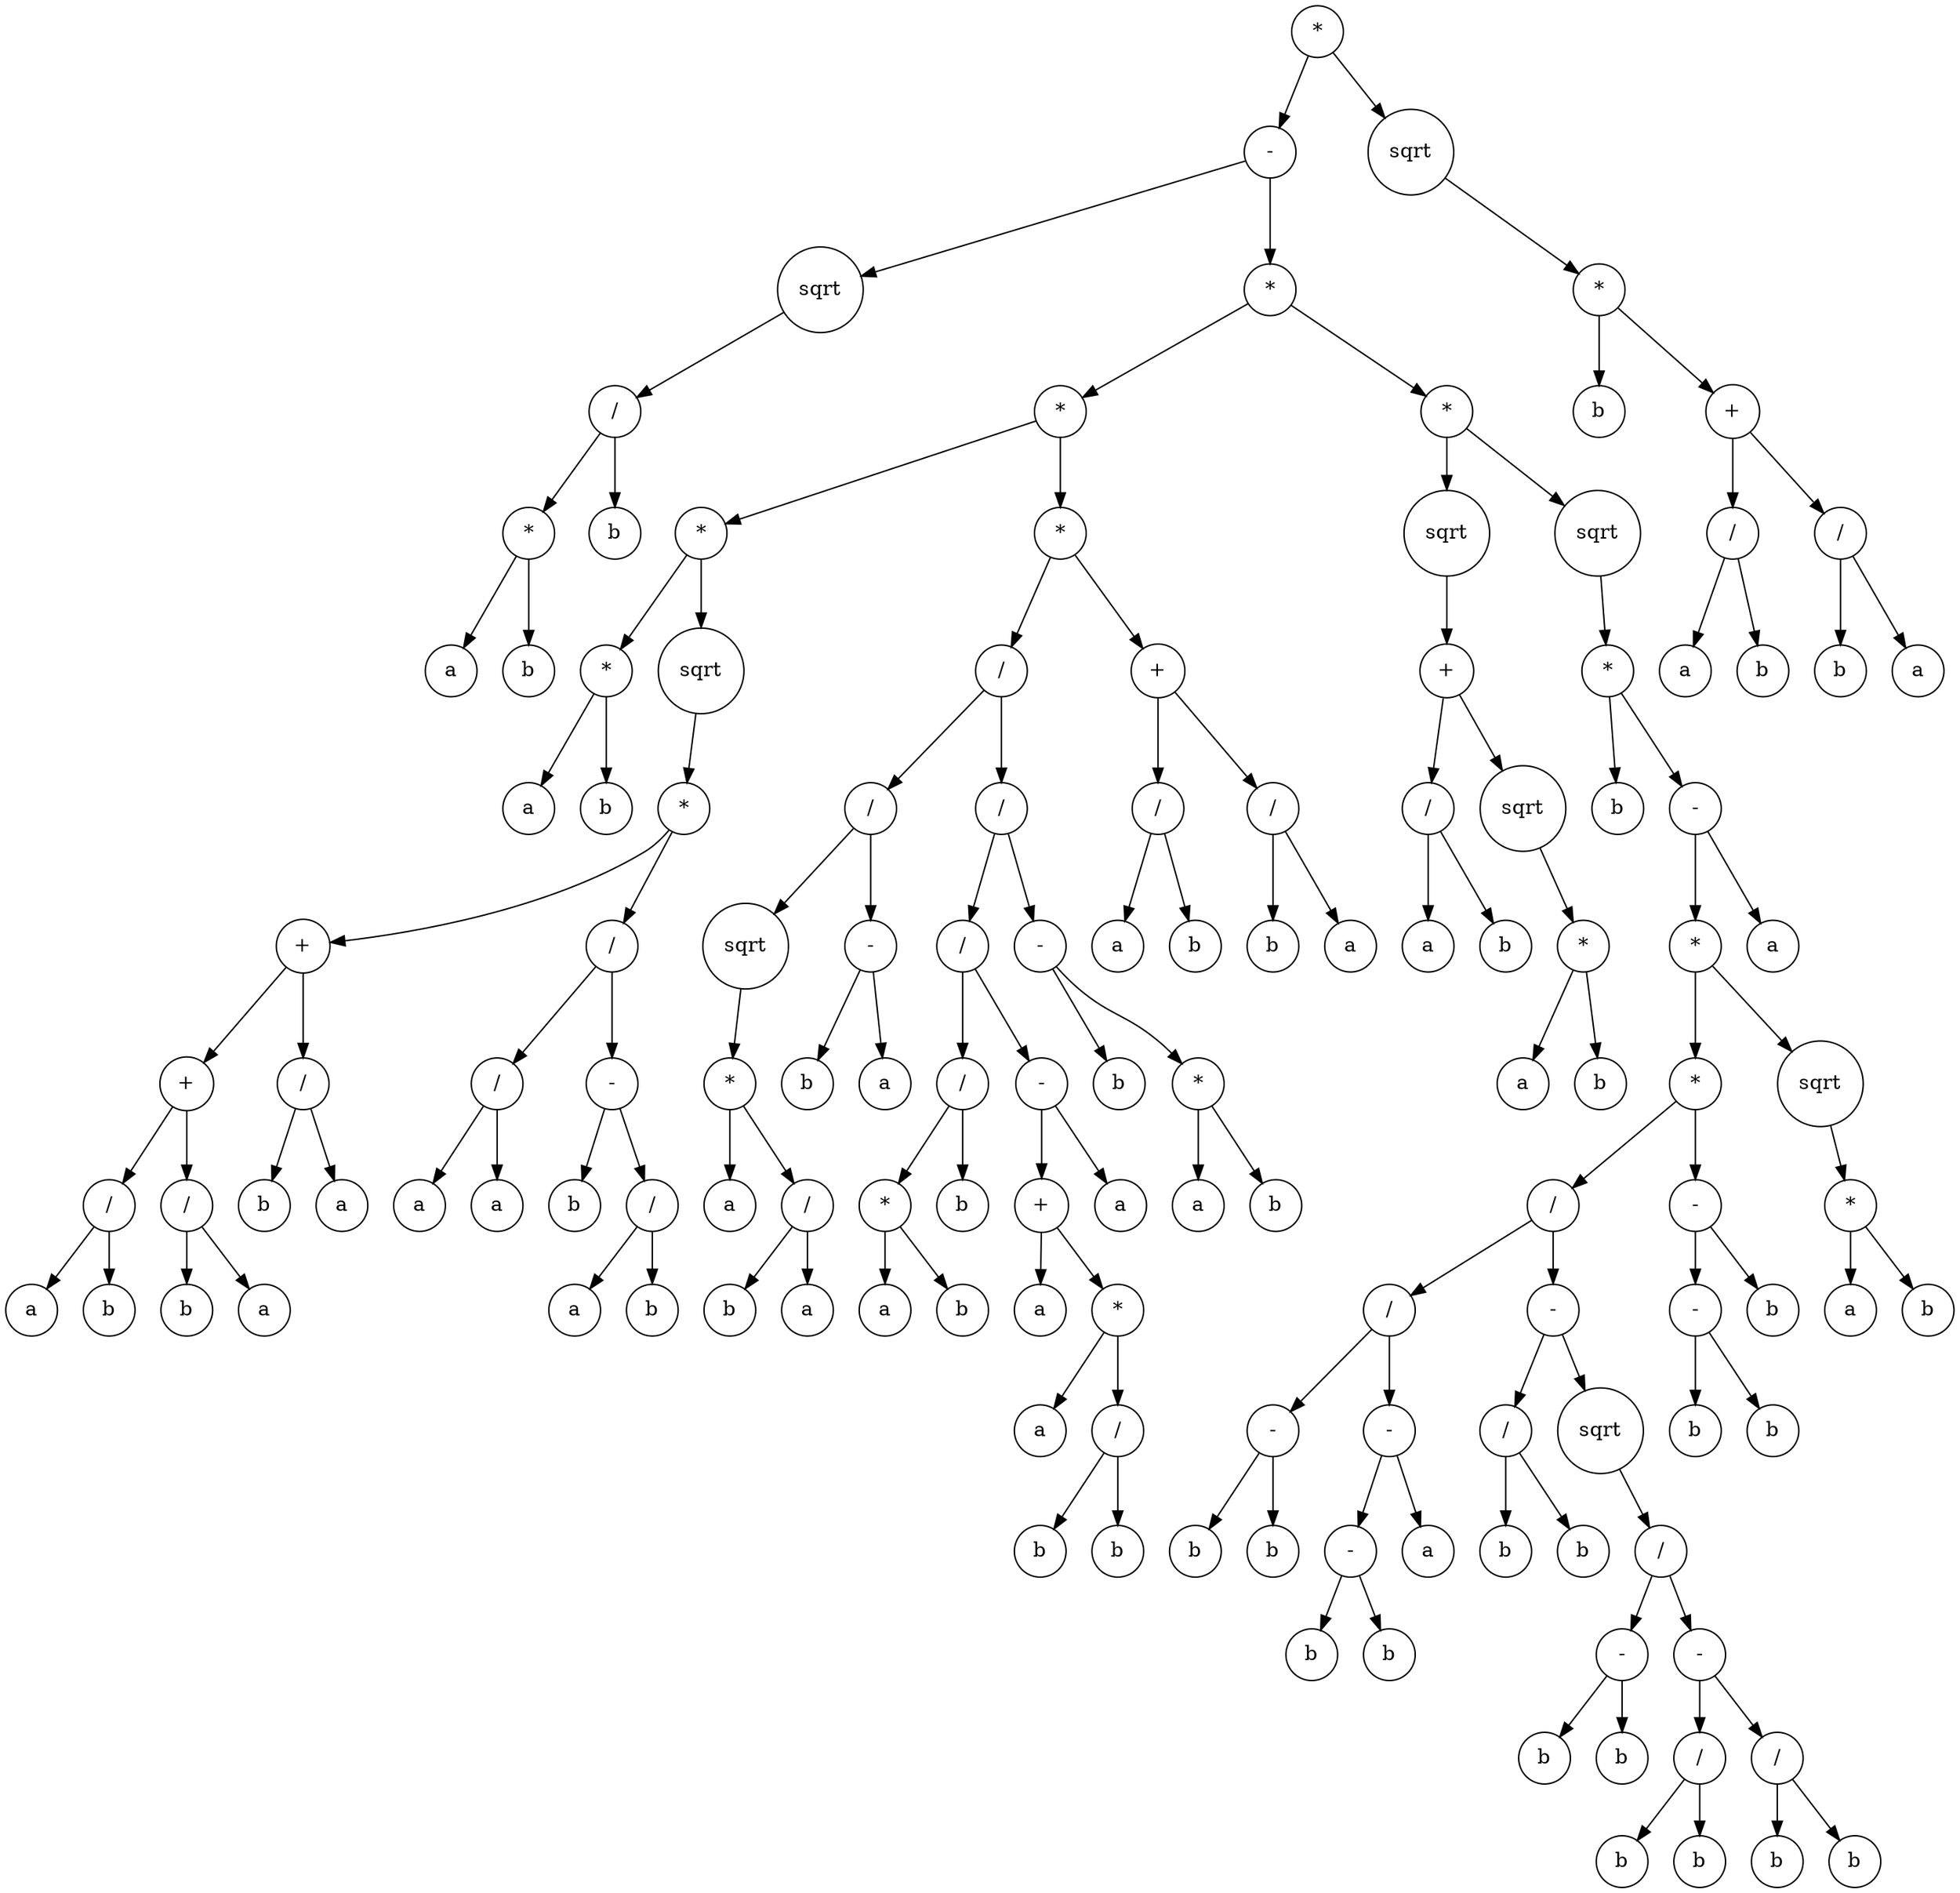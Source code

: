 digraph g {
graph [ordering=out];
node [shape=circle];
n[label = "*"];
n0[label = "-"];
n00[label = "sqrt"];
n000[label = "/"];
n0000[label = "*"];
n00000[label = "a"];
n0000 -> n00000;
n00001[label = "b"];
n0000 -> n00001;
n000 -> n0000;
n0001[label = "b"];
n000 -> n0001;
n00 -> n000;
n0 -> n00;
n01[label = "*"];
n010[label = "*"];
n0100[label = "*"];
n01000[label = "*"];
n010000[label = "a"];
n01000 -> n010000;
n010001[label = "b"];
n01000 -> n010001;
n0100 -> n01000;
n01001[label = "sqrt"];
n010010[label = "*"];
n0100100[label = "+"];
n01001000[label = "+"];
n010010000[label = "/"];
n0100100000[label = "a"];
n010010000 -> n0100100000;
n0100100001[label = "b"];
n010010000 -> n0100100001;
n01001000 -> n010010000;
n010010001[label = "/"];
n0100100010[label = "b"];
n010010001 -> n0100100010;
n0100100011[label = "a"];
n010010001 -> n0100100011;
n01001000 -> n010010001;
n0100100 -> n01001000;
n01001001[label = "/"];
n010010010[label = "b"];
n01001001 -> n010010010;
n010010011[label = "a"];
n01001001 -> n010010011;
n0100100 -> n01001001;
n010010 -> n0100100;
n0100101[label = "/"];
n01001010[label = "/"];
n010010100[label = "a"];
n01001010 -> n010010100;
n010010101[label = "a"];
n01001010 -> n010010101;
n0100101 -> n01001010;
n01001011[label = "-"];
n010010110[label = "b"];
n01001011 -> n010010110;
n010010111[label = "/"];
n0100101110[label = "a"];
n010010111 -> n0100101110;
n0100101111[label = "b"];
n010010111 -> n0100101111;
n01001011 -> n010010111;
n0100101 -> n01001011;
n010010 -> n0100101;
n01001 -> n010010;
n0100 -> n01001;
n010 -> n0100;
n0101[label = "*"];
n01010[label = "/"];
n010100[label = "/"];
n0101000[label = "sqrt"];
n01010000[label = "*"];
n010100000[label = "a"];
n01010000 -> n010100000;
n010100001[label = "/"];
n0101000010[label = "b"];
n010100001 -> n0101000010;
n0101000011[label = "a"];
n010100001 -> n0101000011;
n01010000 -> n010100001;
n0101000 -> n01010000;
n010100 -> n0101000;
n0101001[label = "-"];
n01010010[label = "b"];
n0101001 -> n01010010;
n01010011[label = "a"];
n0101001 -> n01010011;
n010100 -> n0101001;
n01010 -> n010100;
n010101[label = "/"];
n0101010[label = "/"];
n01010100[label = "/"];
n010101000[label = "*"];
n0101010000[label = "a"];
n010101000 -> n0101010000;
n0101010001[label = "b"];
n010101000 -> n0101010001;
n01010100 -> n010101000;
n010101001[label = "b"];
n01010100 -> n010101001;
n0101010 -> n01010100;
n01010101[label = "-"];
n010101010[label = "+"];
n0101010100[label = "a"];
n010101010 -> n0101010100;
n0101010101[label = "*"];
n01010101010[label = "a"];
n0101010101 -> n01010101010;
n01010101011[label = "/"];
n010101010110[label = "b"];
n01010101011 -> n010101010110;
n010101010111[label = "b"];
n01010101011 -> n010101010111;
n0101010101 -> n01010101011;
n010101010 -> n0101010101;
n01010101 -> n010101010;
n010101011[label = "a"];
n01010101 -> n010101011;
n0101010 -> n01010101;
n010101 -> n0101010;
n0101011[label = "-"];
n01010110[label = "b"];
n0101011 -> n01010110;
n01010111[label = "*"];
n010101110[label = "a"];
n01010111 -> n010101110;
n010101111[label = "b"];
n01010111 -> n010101111;
n0101011 -> n01010111;
n010101 -> n0101011;
n01010 -> n010101;
n0101 -> n01010;
n01011[label = "+"];
n010110[label = "/"];
n0101100[label = "a"];
n010110 -> n0101100;
n0101101[label = "b"];
n010110 -> n0101101;
n01011 -> n010110;
n010111[label = "/"];
n0101110[label = "b"];
n010111 -> n0101110;
n0101111[label = "a"];
n010111 -> n0101111;
n01011 -> n010111;
n0101 -> n01011;
n010 -> n0101;
n01 -> n010;
n011[label = "*"];
n0110[label = "sqrt"];
n01100[label = "+"];
n011000[label = "/"];
n0110000[label = "a"];
n011000 -> n0110000;
n0110001[label = "b"];
n011000 -> n0110001;
n01100 -> n011000;
n011001[label = "sqrt"];
n0110010[label = "*"];
n01100100[label = "a"];
n0110010 -> n01100100;
n01100101[label = "b"];
n0110010 -> n01100101;
n011001 -> n0110010;
n01100 -> n011001;
n0110 -> n01100;
n011 -> n0110;
n0111[label = "sqrt"];
n01110[label = "*"];
n011100[label = "b"];
n01110 -> n011100;
n011101[label = "-"];
n0111010[label = "*"];
n01110100[label = "*"];
n011101000[label = "/"];
n0111010000[label = "/"];
n01110100000[label = "-"];
n011101000000[label = "b"];
n01110100000 -> n011101000000;
n011101000001[label = "b"];
n01110100000 -> n011101000001;
n0111010000 -> n01110100000;
n01110100001[label = "-"];
n011101000010[label = "-"];
n0111010000100[label = "b"];
n011101000010 -> n0111010000100;
n0111010000101[label = "b"];
n011101000010 -> n0111010000101;
n01110100001 -> n011101000010;
n011101000011[label = "a"];
n01110100001 -> n011101000011;
n0111010000 -> n01110100001;
n011101000 -> n0111010000;
n0111010001[label = "-"];
n01110100010[label = "/"];
n011101000100[label = "b"];
n01110100010 -> n011101000100;
n011101000101[label = "b"];
n01110100010 -> n011101000101;
n0111010001 -> n01110100010;
n01110100011[label = "sqrt"];
n011101000110[label = "/"];
n0111010001100[label = "-"];
n01110100011000[label = "b"];
n0111010001100 -> n01110100011000;
n01110100011001[label = "b"];
n0111010001100 -> n01110100011001;
n011101000110 -> n0111010001100;
n0111010001101[label = "-"];
n01110100011010[label = "/"];
n011101000110100[label = "b"];
n01110100011010 -> n011101000110100;
n011101000110101[label = "b"];
n01110100011010 -> n011101000110101;
n0111010001101 -> n01110100011010;
n01110100011011[label = "/"];
n011101000110110[label = "b"];
n01110100011011 -> n011101000110110;
n011101000110111[label = "b"];
n01110100011011 -> n011101000110111;
n0111010001101 -> n01110100011011;
n011101000110 -> n0111010001101;
n01110100011 -> n011101000110;
n0111010001 -> n01110100011;
n011101000 -> n0111010001;
n01110100 -> n011101000;
n011101001[label = "-"];
n0111010010[label = "-"];
n01110100100[label = "b"];
n0111010010 -> n01110100100;
n01110100101[label = "b"];
n0111010010 -> n01110100101;
n011101001 -> n0111010010;
n0111010011[label = "b"];
n011101001 -> n0111010011;
n01110100 -> n011101001;
n0111010 -> n01110100;
n01110101[label = "sqrt"];
n011101010[label = "*"];
n0111010100[label = "a"];
n011101010 -> n0111010100;
n0111010101[label = "b"];
n011101010 -> n0111010101;
n01110101 -> n011101010;
n0111010 -> n01110101;
n011101 -> n0111010;
n0111011[label = "a"];
n011101 -> n0111011;
n01110 -> n011101;
n0111 -> n01110;
n011 -> n0111;
n01 -> n011;
n0 -> n01;
n -> n0;
n1[label = "sqrt"];
n10[label = "*"];
n100[label = "b"];
n10 -> n100;
n101[label = "+"];
n1010[label = "/"];
n10100[label = "a"];
n1010 -> n10100;
n10101[label = "b"];
n1010 -> n10101;
n101 -> n1010;
n1011[label = "/"];
n10110[label = "b"];
n1011 -> n10110;
n10111[label = "a"];
n1011 -> n10111;
n101 -> n1011;
n10 -> n101;
n1 -> n10;
n -> n1;
}
